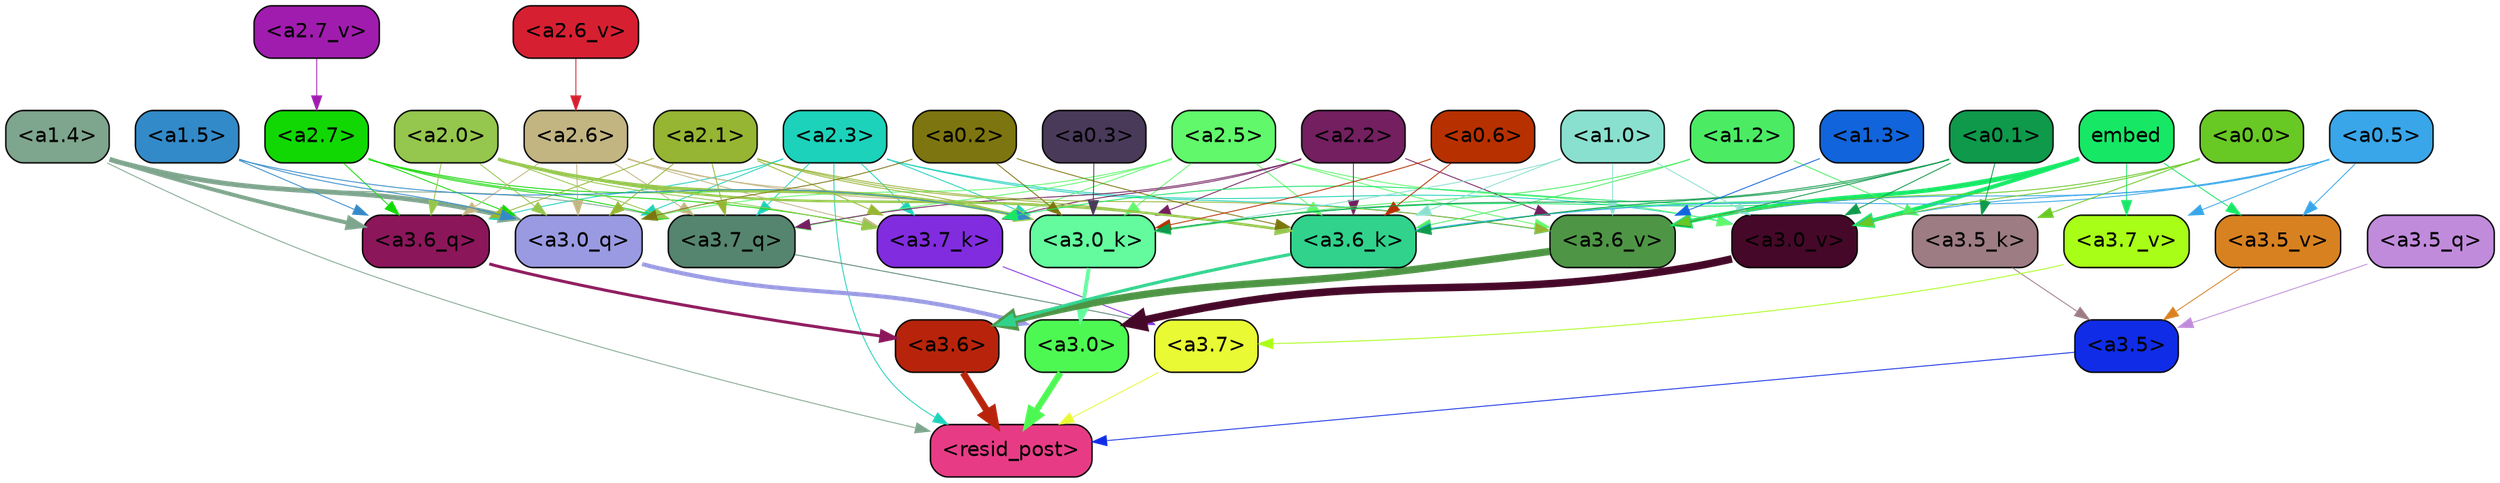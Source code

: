 strict digraph "" {
	graph [bgcolor=transparent,
		layout=dot,
		overlap=false,
		splines=true
	];
	"<a3.7>"	[color=black,
		fillcolor="#e9f934",
		fontname=Helvetica,
		shape=box,
		style="filled, rounded"];
	"<resid_post>"	[color=black,
		fillcolor="#e73c85",
		fontname=Helvetica,
		shape=box,
		style="filled, rounded"];
	"<a3.7>" -> "<resid_post>"	[color="#e9f934",
		penwidth=0.6];
	"<a3.6>"	[color=black,
		fillcolor="#b7240b",
		fontname=Helvetica,
		shape=box,
		style="filled, rounded"];
	"<a3.6>" -> "<resid_post>"	[color="#b7240b",
		penwidth=4.646730065345764];
	"<a3.5>"	[color=black,
		fillcolor="#102ce6",
		fontname=Helvetica,
		shape=box,
		style="filled, rounded"];
	"<a3.5>" -> "<resid_post>"	[color="#102ce6",
		penwidth=0.6];
	"<a3.0>"	[color=black,
		fillcolor="#4ef853",
		fontname=Helvetica,
		shape=box,
		style="filled, rounded"];
	"<a3.0>" -> "<resid_post>"	[color="#4ef853",
		penwidth=4.323132634162903];
	"<a2.3>"	[color=black,
		fillcolor="#1cd2bb",
		fontname=Helvetica,
		shape=box,
		style="filled, rounded"];
	"<a2.3>" -> "<resid_post>"	[color="#1cd2bb",
		penwidth=0.6];
	"<a3.7_q>"	[color=black,
		fillcolor="#55846f",
		fontname=Helvetica,
		shape=box,
		style="filled, rounded"];
	"<a2.3>" -> "<a3.7_q>"	[color="#1cd2bb",
		penwidth=0.6];
	"<a3.6_q>"	[color=black,
		fillcolor="#8b165a",
		fontname=Helvetica,
		shape=box,
		style="filled, rounded"];
	"<a2.3>" -> "<a3.6_q>"	[color="#1cd2bb",
		penwidth=0.6];
	"<a3.0_q>"	[color=black,
		fillcolor="#9a9ae2",
		fontname=Helvetica,
		shape=box,
		style="filled, rounded"];
	"<a2.3>" -> "<a3.0_q>"	[color="#1cd2bb",
		penwidth=0.6];
	"<a3.7_k>"	[color=black,
		fillcolor="#812cdf",
		fontname=Helvetica,
		shape=box,
		style="filled, rounded"];
	"<a2.3>" -> "<a3.7_k>"	[color="#1cd2bb",
		penwidth=0.6];
	"<a3.0_k>"	[color=black,
		fillcolor="#63fb9e",
		fontname=Helvetica,
		shape=box,
		style="filled, rounded"];
	"<a2.3>" -> "<a3.0_k>"	[color="#1cd2bb",
		penwidth=0.6];
	"<a3.6_v>"	[color=black,
		fillcolor="#4e9545",
		fontname=Helvetica,
		shape=box,
		style="filled, rounded"];
	"<a2.3>" -> "<a3.6_v>"	[color="#1cd2bb",
		penwidth=0.6];
	"<a3.0_v>"	[color=black,
		fillcolor="#460828",
		fontname=Helvetica,
		shape=box,
		style="filled, rounded"];
	"<a2.3>" -> "<a3.0_v>"	[color="#1cd2bb",
		penwidth=0.6];
	"<a1.4>"	[color=black,
		fillcolor="#7ea58d",
		fontname=Helvetica,
		shape=box,
		style="filled, rounded"];
	"<a1.4>" -> "<resid_post>"	[color="#7ea58d",
		penwidth=0.6];
	"<a1.4>" -> "<a3.7_q>"	[color="#7ea58d",
		penwidth=0.6];
	"<a1.4>" -> "<a3.6_q>"	[color="#7ea58d",
		penwidth=2.700703263282776];
	"<a1.4>" -> "<a3.0_q>"	[color="#7ea58d",
		penwidth=3.34255850315094];
	"<a3.7_q>" -> "<a3.7>"	[color="#55846f",
		penwidth=0.6];
	"<a3.6_q>" -> "<a3.6>"	[color="#8b165a",
		penwidth=2.03758105635643];
	"<a3.5_q>"	[color=black,
		fillcolor="#c18bdc",
		fontname=Helvetica,
		shape=box,
		style="filled, rounded"];
	"<a3.5_q>" -> "<a3.5>"	[color="#c18bdc",
		penwidth=0.6];
	"<a3.0_q>" -> "<a3.0>"	[color="#9a9ae2",
		penwidth=2.8638100624084473];
	"<a3.7_k>" -> "<a3.7>"	[color="#812cdf",
		penwidth=0.6];
	"<a3.6_k>"	[color=black,
		fillcolor="#30d28c",
		fontname=Helvetica,
		shape=box,
		style="filled, rounded"];
	"<a3.6_k>" -> "<a3.6>"	[color="#30d28c",
		penwidth=2.174198240041733];
	"<a3.5_k>"	[color=black,
		fillcolor="#9d7c84",
		fontname=Helvetica,
		shape=box,
		style="filled, rounded"];
	"<a3.5_k>" -> "<a3.5>"	[color="#9d7c84",
		penwidth=0.6];
	"<a3.0_k>" -> "<a3.0>"	[color="#63fb9e",
		penwidth=2.6274144649505615];
	"<a3.7_v>"	[color=black,
		fillcolor="#a8fe16",
		fontname=Helvetica,
		shape=box,
		style="filled, rounded"];
	"<a3.7_v>" -> "<a3.7>"	[color="#a8fe16",
		penwidth=0.6];
	"<a3.6_v>" -> "<a3.6>"	[color="#4e9545",
		penwidth=5.002329230308533];
	"<a3.5_v>"	[color=black,
		fillcolor="#d88121",
		fontname=Helvetica,
		shape=box,
		style="filled, rounded"];
	"<a3.5_v>" -> "<a3.5>"	[color="#d88121",
		penwidth=0.6];
	"<a3.0_v>" -> "<a3.0>"	[color="#460828",
		penwidth=5.188832879066467];
	"<a2.7>"	[color=black,
		fillcolor="#11d803",
		fontname=Helvetica,
		shape=box,
		style="filled, rounded"];
	"<a2.7>" -> "<a3.7_q>"	[color="#11d803",
		penwidth=0.6];
	"<a2.7>" -> "<a3.6_q>"	[color="#11d803",
		penwidth=0.6];
	"<a2.7>" -> "<a3.0_q>"	[color="#11d803",
		penwidth=0.6];
	"<a2.7>" -> "<a3.7_k>"	[color="#11d803",
		penwidth=0.6];
	"<a2.7>" -> "<a3.0_k>"	[color="#11d803",
		penwidth=0.6];
	"<a2.6>"	[color=black,
		fillcolor="#c2b582",
		fontname=Helvetica,
		shape=box,
		style="filled, rounded"];
	"<a2.6>" -> "<a3.7_q>"	[color="#c2b582",
		penwidth=0.6];
	"<a2.6>" -> "<a3.6_q>"	[color="#c2b582",
		penwidth=0.6];
	"<a2.6>" -> "<a3.0_q>"	[color="#c2b582",
		penwidth=0.6];
	"<a2.6>" -> "<a3.7_k>"	[color="#c2b582",
		penwidth=0.6];
	"<a2.6>" -> "<a3.6_k>"	[color="#c2b582",
		penwidth=0.6];
	"<a2.6>" -> "<a3.0_k>"	[color="#c2b582",
		penwidth=0.6];
	"<a2.5>"	[color=black,
		fillcolor="#61f86c",
		fontname=Helvetica,
		shape=box,
		style="filled, rounded"];
	"<a2.5>" -> "<a3.7_q>"	[color="#61f86c",
		penwidth=0.6];
	"<a2.5>" -> "<a3.0_q>"	[color="#61f86c",
		penwidth=0.6];
	"<a2.5>" -> "<a3.7_k>"	[color="#61f86c",
		penwidth=0.6];
	"<a2.5>" -> "<a3.6_k>"	[color="#61f86c",
		penwidth=0.6];
	"<a2.5>" -> "<a3.0_k>"	[color="#61f86c",
		penwidth=0.6];
	"<a2.5>" -> "<a3.6_v>"	[color="#61f86c",
		penwidth=0.6];
	"<a2.5>" -> "<a3.0_v>"	[color="#61f86c",
		penwidth=0.6];
	"<a2.2>"	[color=black,
		fillcolor="#731f60",
		fontname=Helvetica,
		shape=box,
		style="filled, rounded"];
	"<a2.2>" -> "<a3.7_q>"	[color="#731f60",
		penwidth=0.6];
	"<a2.2>" -> "<a3.7_k>"	[color="#731f60",
		penwidth=0.6];
	"<a2.2>" -> "<a3.6_k>"	[color="#731f60",
		penwidth=0.6];
	"<a2.2>" -> "<a3.0_k>"	[color="#731f60",
		penwidth=0.6];
	"<a2.2>" -> "<a3.6_v>"	[color="#731f60",
		penwidth=0.6];
	"<a2.1>"	[color=black,
		fillcolor="#96b533",
		fontname=Helvetica,
		shape=box,
		style="filled, rounded"];
	"<a2.1>" -> "<a3.7_q>"	[color="#96b533",
		penwidth=0.6];
	"<a2.1>" -> "<a3.6_q>"	[color="#96b533",
		penwidth=0.6];
	"<a2.1>" -> "<a3.0_q>"	[color="#96b533",
		penwidth=0.6];
	"<a2.1>" -> "<a3.7_k>"	[color="#96b533",
		penwidth=0.6];
	"<a2.1>" -> "<a3.6_k>"	[color="#96b533",
		penwidth=0.6];
	"<a2.1>" -> "<a3.0_k>"	[color="#96b533",
		penwidth=0.6];
	"<a2.1>" -> "<a3.6_v>"	[color="#96b533",
		penwidth=0.6];
	"<a2.0>"	[color=black,
		fillcolor="#95c64d",
		fontname=Helvetica,
		shape=box,
		style="filled, rounded"];
	"<a2.0>" -> "<a3.7_q>"	[color="#95c64d",
		penwidth=0.6];
	"<a2.0>" -> "<a3.6_q>"	[color="#95c64d",
		penwidth=0.6];
	"<a2.0>" -> "<a3.0_q>"	[color="#95c64d",
		penwidth=0.6];
	"<a2.0>" -> "<a3.7_k>"	[color="#95c64d",
		penwidth=0.6];
	"<a2.0>" -> "<a3.6_k>"	[color="#95c64d",
		penwidth=1.6454488784074783];
	"<a2.0>" -> "<a3.0_k>"	[color="#95c64d",
		penwidth=2.2218968719244003];
	"<a1.5>"	[color=black,
		fillcolor="#338ac8",
		fontname=Helvetica,
		shape=box,
		style="filled, rounded"];
	"<a1.5>" -> "<a3.6_q>"	[color="#338ac8",
		penwidth=0.6];
	"<a1.5>" -> "<a3.0_q>"	[color="#338ac8",
		penwidth=0.6];
	"<a1.5>" -> "<a3.0_k>"	[color="#338ac8",
		penwidth=0.6];
	"<a0.2>"	[color=black,
		fillcolor="#7d750f",
		fontname=Helvetica,
		shape=box,
		style="filled, rounded"];
	"<a0.2>" -> "<a3.0_q>"	[color="#7d750f",
		penwidth=0.6];
	"<a0.2>" -> "<a3.6_k>"	[color="#7d750f",
		penwidth=0.6];
	"<a0.2>" -> "<a3.0_k>"	[color="#7d750f",
		penwidth=0.6];
	embed	[color=black,
		fillcolor="#16e865",
		fontname=Helvetica,
		shape=box,
		style="filled, rounded"];
	embed -> "<a3.7_k>"	[color="#16e865",
		penwidth=0.6];
	embed -> "<a3.6_k>"	[color="#16e865",
		penwidth=0.6];
	embed -> "<a3.0_k>"	[color="#16e865",
		penwidth=0.6];
	embed -> "<a3.7_v>"	[color="#16e865",
		penwidth=0.6];
	embed -> "<a3.6_v>"	[color="#16e865",
		penwidth=2.8301228284835815];
	embed -> "<a3.5_v>"	[color="#16e865",
		penwidth=0.6];
	embed -> "<a3.0_v>"	[color="#16e865",
		penwidth=2.7660785913467407];
	"<a1.2>"	[color=black,
		fillcolor="#4bec64",
		fontname=Helvetica,
		shape=box,
		style="filled, rounded"];
	"<a1.2>" -> "<a3.6_k>"	[color="#4bec64",
		penwidth=0.6];
	"<a1.2>" -> "<a3.5_k>"	[color="#4bec64",
		penwidth=0.6];
	"<a1.2>" -> "<a3.0_k>"	[color="#4bec64",
		penwidth=0.6];
	"<a1.0>"	[color=black,
		fillcolor="#8ae0cf",
		fontname=Helvetica,
		shape=box,
		style="filled, rounded"];
	"<a1.0>" -> "<a3.6_k>"	[color="#8ae0cf",
		penwidth=0.6];
	"<a1.0>" -> "<a3.0_k>"	[color="#8ae0cf",
		penwidth=0.6];
	"<a1.0>" -> "<a3.6_v>"	[color="#8ae0cf",
		penwidth=0.6];
	"<a1.0>" -> "<a3.0_v>"	[color="#8ae0cf",
		penwidth=0.6];
	"<a0.6>"	[color=black,
		fillcolor="#b73000",
		fontname=Helvetica,
		shape=box,
		style="filled, rounded"];
	"<a0.6>" -> "<a3.6_k>"	[color="#b73000",
		penwidth=0.6];
	"<a0.6>" -> "<a3.0_k>"	[color="#b73000",
		penwidth=0.6];
	"<a0.5>"	[color=black,
		fillcolor="#38a6e9",
		fontname=Helvetica,
		shape=box,
		style="filled, rounded"];
	"<a0.5>" -> "<a3.6_k>"	[color="#38a6e9",
		penwidth=0.6];
	"<a0.5>" -> "<a3.7_v>"	[color="#38a6e9",
		penwidth=0.6];
	"<a0.5>" -> "<a3.6_v>"	[color="#38a6e9",
		penwidth=0.6];
	"<a0.5>" -> "<a3.5_v>"	[color="#38a6e9",
		penwidth=0.6];
	"<a0.5>" -> "<a3.0_v>"	[color="#38a6e9",
		penwidth=0.6124261617660522];
	"<a0.1>"	[color=black,
		fillcolor="#0e994b",
		fontname=Helvetica,
		shape=box,
		style="filled, rounded"];
	"<a0.1>" -> "<a3.6_k>"	[color="#0e994b",
		penwidth=0.6];
	"<a0.1>" -> "<a3.5_k>"	[color="#0e994b",
		penwidth=0.6];
	"<a0.1>" -> "<a3.0_k>"	[color="#0e994b",
		penwidth=0.6];
	"<a0.1>" -> "<a3.6_v>"	[color="#0e994b",
		penwidth=0.6];
	"<a0.1>" -> "<a3.0_v>"	[color="#0e994b",
		penwidth=0.6];
	"<a0.0>"	[color=black,
		fillcolor="#68c824",
		fontname=Helvetica,
		shape=box,
		style="filled, rounded"];
	"<a0.0>" -> "<a3.5_k>"	[color="#68c824",
		penwidth=0.6];
	"<a0.0>" -> "<a3.6_v>"	[color="#68c824",
		penwidth=0.6];
	"<a0.0>" -> "<a3.0_v>"	[color="#68c824",
		penwidth=0.6];
	"<a0.3>"	[color=black,
		fillcolor="#493a5a",
		fontname=Helvetica,
		shape=box,
		style="filled, rounded"];
	"<a0.3>" -> "<a3.0_k>"	[color="#493a5a",
		penwidth=0.6];
	"<a1.3>"	[color=black,
		fillcolor="#1164db",
		fontname=Helvetica,
		shape=box,
		style="filled, rounded"];
	"<a1.3>" -> "<a3.6_v>"	[color="#1164db",
		penwidth=0.6];
	"<a2.7_v>"	[color=black,
		fillcolor="#a01cae",
		fontname=Helvetica,
		shape=box,
		style="filled, rounded"];
	"<a2.7_v>" -> "<a2.7>"	[color="#a01cae",
		penwidth=0.6];
	"<a2.6_v>"	[color=black,
		fillcolor="#d62031",
		fontname=Helvetica,
		shape=box,
		style="filled, rounded"];
	"<a2.6_v>" -> "<a2.6>"	[color="#d62031",
		penwidth=0.6];
}
